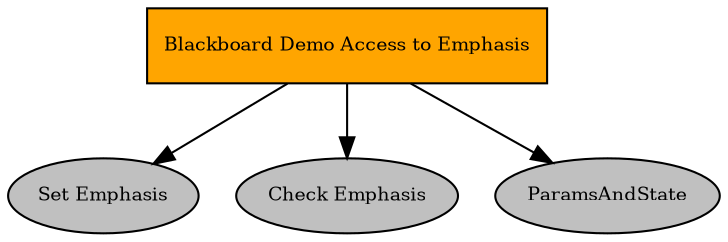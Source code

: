 digraph pastafarianism {
graph [fontname="times-roman"];
node [fontname="times-roman"];
edge [fontname="times-roman"];
"Blackboard Demo Access to Emphasis" [fillcolor=orange, fontcolor=black, fontsize=9, label="Blackboard Demo Access to Emphasis", shape=box, style=filled];
"Set Emphasis" [fillcolor=gray, fontcolor=black, fontsize=9, label="Set Emphasis", shape=ellipse, style=filled];
"Blackboard Demo Access to Emphasis" -> "Set Emphasis";
"Check Emphasis" [fillcolor=gray, fontcolor=black, fontsize=9, label="Check Emphasis", shape=ellipse, style=filled];
"Blackboard Demo Access to Emphasis" -> "Check Emphasis";
ParamsAndState [fillcolor=gray, fontcolor=black, fontsize=9, label=ParamsAndState, shape=ellipse, style=filled];
"Blackboard Demo Access to Emphasis" -> ParamsAndState;
subgraph  {
label="children_of_Blackboard Demo Access to Emphasis";
rank=same;
"Set Emphasis" [fillcolor=gray, fontcolor=black, fontsize=9, label="Set Emphasis", shape=ellipse, style=filled];
"Check Emphasis" [fillcolor=gray, fontcolor=black, fontsize=9, label="Check Emphasis", shape=ellipse, style=filled];
ParamsAndState [fillcolor=gray, fontcolor=black, fontsize=9, label=ParamsAndState, shape=ellipse, style=filled];
}

}
